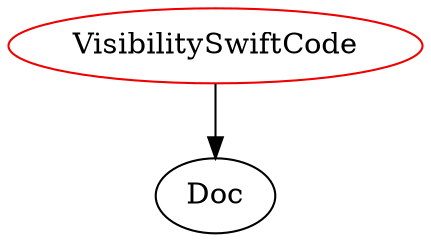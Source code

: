 digraph visibilityswiftcode{
VisibilitySwiftCode	[shape=oval, color=red2, label="VisibilitySwiftCode"];
VisibilitySwiftCode -> Doc;
}
